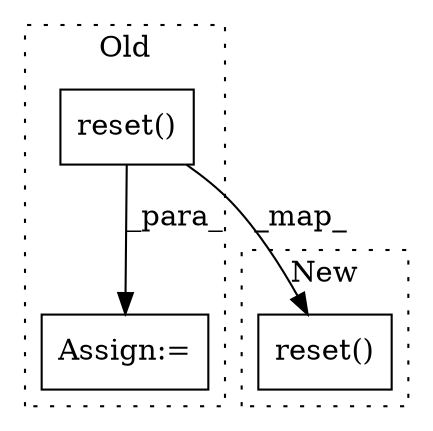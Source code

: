 digraph G {
subgraph cluster0 {
1 [label="reset()" a="75" s="3754" l="11" shape="box"];
3 [label="Assign:=" a="68" s="3751" l="3" shape="box"];
label = "Old";
style="dotted";
}
subgraph cluster1 {
2 [label="reset()" a="75" s="3504" l="11" shape="box"];
label = "New";
style="dotted";
}
1 -> 3 [label="_para_"];
1 -> 2 [label="_map_"];
}